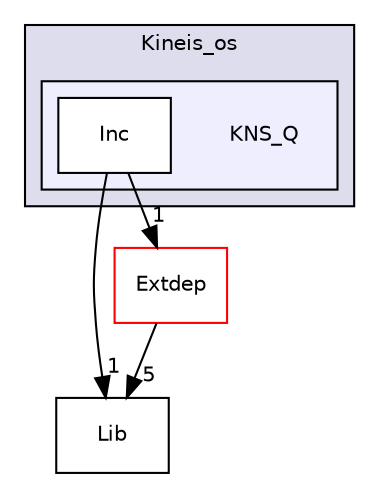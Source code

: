 digraph "Kineis/App/Kineis_os/KNS_Q" {
  compound=true
  node [ fontsize="10", fontname="Helvetica"];
  edge [ labelfontsize="10", labelfontname="Helvetica"];
  subgraph clusterdir_2597320cd5a766e2ddfc672ddb4c534b {
    graph [ bgcolor="#ddddee", pencolor="black", label="Kineis_os" fontname="Helvetica", fontsize="10", URL="dir_2597320cd5a766e2ddfc672ddb4c534b.html"]
  subgraph clusterdir_565abc7797190263a19144fc71b59106 {
    graph [ bgcolor="#eeeeff", pencolor="black", label="" URL="dir_565abc7797190263a19144fc71b59106.html"];
    dir_565abc7797190263a19144fc71b59106 [shape=plaintext label="KNS_Q"];
  dir_1c062482ac091c7c78d0a1651ce2de7a [shape=box label="Inc" fillcolor="white" style="filled" URL="dir_1c062482ac091c7c78d0a1651ce2de7a.html"];
  }
  }
  dir_8bac7462668d86a984d2ee5977e3cf6a [shape=box label="Lib" URL="dir_8bac7462668d86a984d2ee5977e3cf6a.html"];
  dir_e4bcde167f88f305238965282a0ab06e [shape=box label="Extdep" fillcolor="white" style="filled" color="red" URL="dir_e4bcde167f88f305238965282a0ab06e.html"];
  dir_1c062482ac091c7c78d0a1651ce2de7a->dir_8bac7462668d86a984d2ee5977e3cf6a [headlabel="1", labeldistance=1.5 headhref="dir_000004_000011.html"];
  dir_1c062482ac091c7c78d0a1651ce2de7a->dir_e4bcde167f88f305238965282a0ab06e [headlabel="1", labeldistance=1.5 headhref="dir_000004_000005.html"];
  dir_e4bcde167f88f305238965282a0ab06e->dir_8bac7462668d86a984d2ee5977e3cf6a [headlabel="5", labeldistance=1.5 headhref="dir_000005_000011.html"];
}
